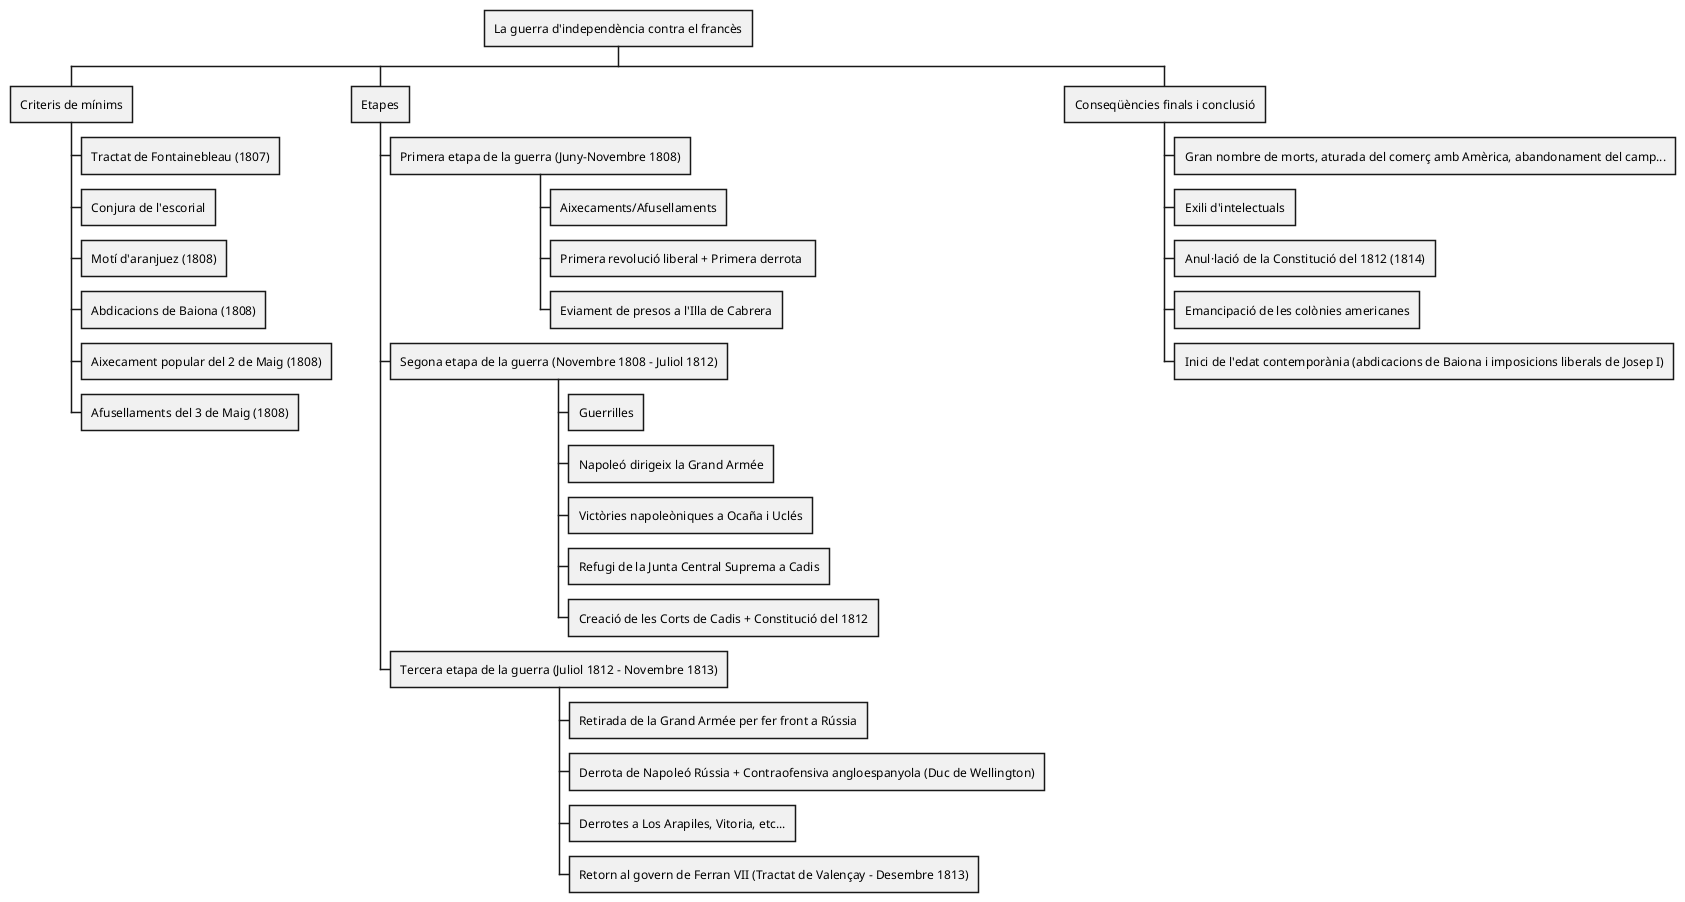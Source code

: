 @startwbs
* La guerra d'independència contra el francès
** Criteris de mínims
*** Tractat de Fontainebleau (1807)
*** Conjura de l'escorial
*** Motí d'aranjuez (1808)
*** Abdicacions de Baiona (1808)
*** Aixecament popular del 2 de Maig (1808)
*** Afusellaments del 3 de Maig (1808)
** Etapes
*** Primera etapa de la guerra (Juny-Novembre 1808)
**** Aixecaments/Afusellaments
**** Primera revolució liberal + Primera derrota 
**** Eviament de presos a l'Illa de Cabrera
*** Segona etapa de la guerra (Novembre 1808 - Juliol 1812)
**** Guerrilles
**** Napoleó dirigeix la Grand Armée
**** Victòries napoleòniques a Ocaña i Uclés
**** Refugi de la Junta Central Suprema a Cadis
**** Creació de les Corts de Cadis + Constitució del 1812
*** Tercera etapa de la guerra (Juliol 1812 - Novembre 1813)
**** Retirada de la Grand Armée per fer front a Rússia
**** Derrota de Napoleó Rússia + Contraofensiva angloespanyola (Duc de Wellington)
**** Derrotes a Los Arapiles, Vitoria, etc...
**** Retorn al govern de Ferran VII (Tractat de Valençay - Desembre 1813)
** Conseqüències finals i conclusió
*** Gran nombre de morts, aturada del comerç amb Amèrica, abandonament del camp...
*** Exili d'intelectuals
*** Anul·lació de la Constitució del 1812 (1814)
*** Emancipació de les colònies americanes
*** Inici de l'edat contemporània (abdicacions de Baiona i imposicions liberals de Josep I)
@endwbs
